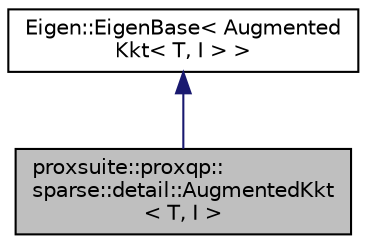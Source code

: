 digraph "proxsuite::proxqp::sparse::detail::AugmentedKkt&lt; T, I &gt;"
{
 // LATEX_PDF_SIZE
  bgcolor="transparent";
  edge [fontname="Helvetica",fontsize="10",labelfontname="Helvetica",labelfontsize="10"];
  node [fontname="Helvetica",fontsize="10",shape=record];
  Node1 [label="proxsuite::proxqp::\lsparse::detail::AugmentedKkt\l\< T, I \>",height=0.2,width=0.4,color="black", fillcolor="grey75", style="filled", fontcolor="black",tooltip=" "];
  Node2 -> Node1 [dir="back",color="midnightblue",fontsize="10",style="solid",fontname="Helvetica"];
  Node2 [label="Eigen::EigenBase\< Augmented\lKkt\< T, I \> \>",height=0.2,width=0.4,color="black",tooltip=" "];
}
